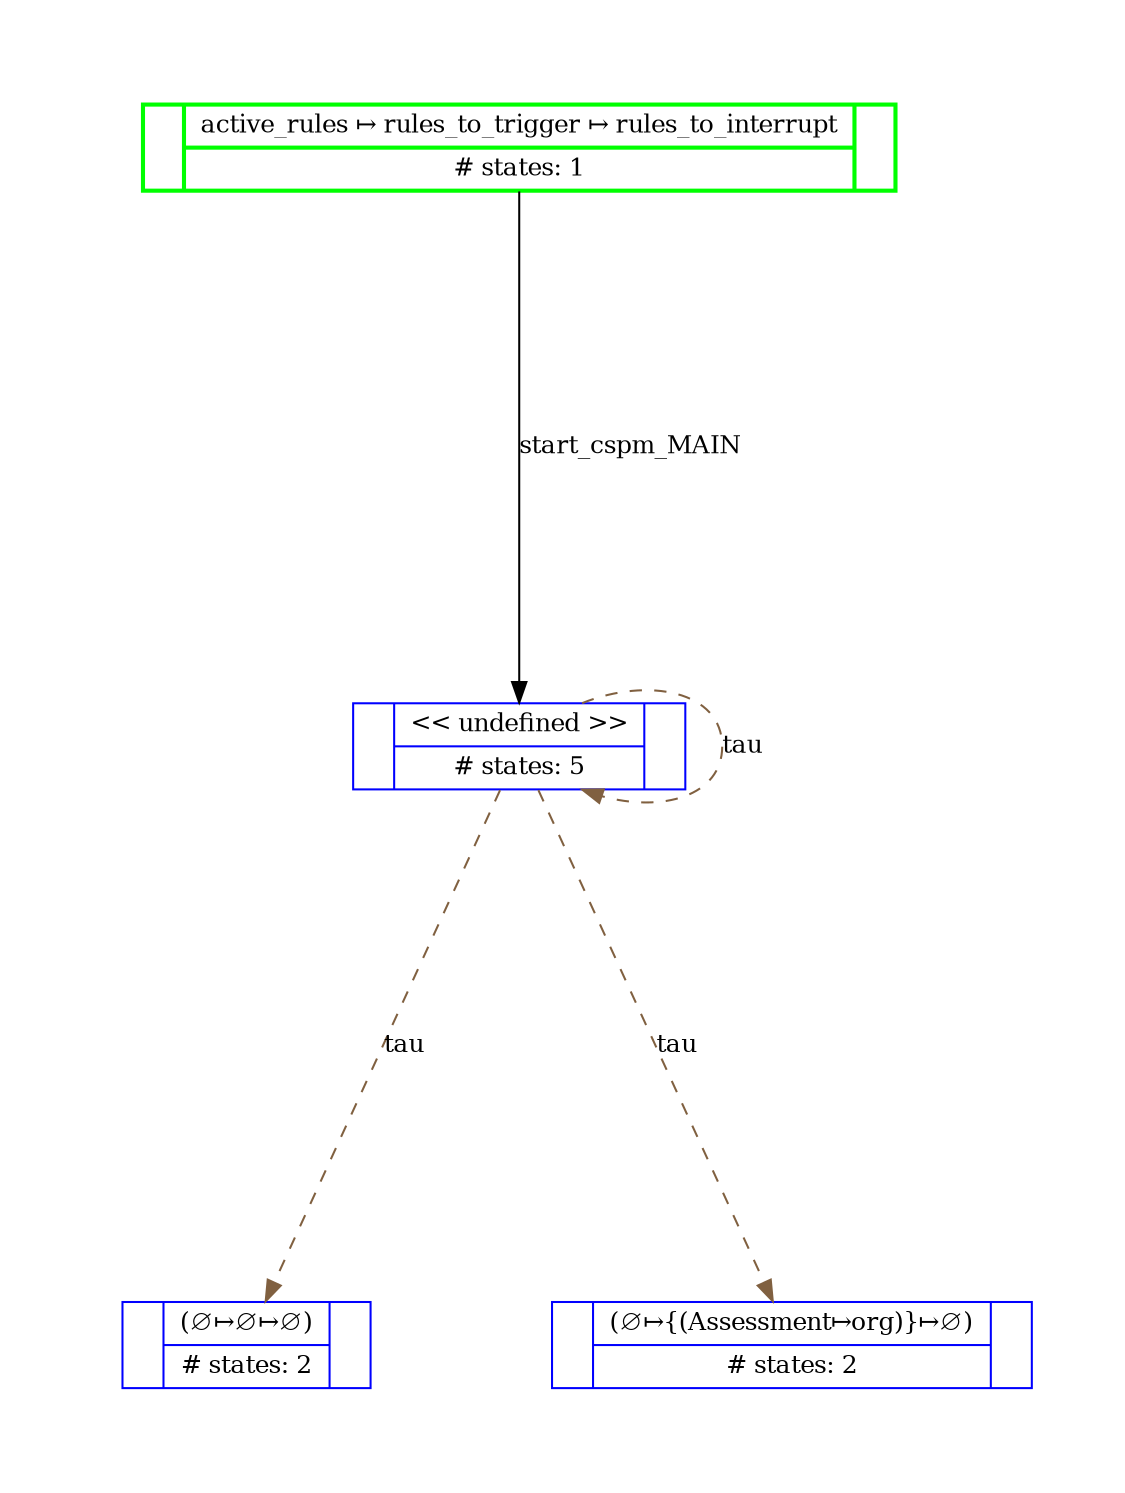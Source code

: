 digraph prob_graph { graph [page="8.5, 11",ratio=fill,size="7.5,10"];
 1 [shape=record, style="bold", color="green", fontsize=12, label="|{active_rules &#8614; rules_to_trigger &#8614; rules_to_interrupt\n|# states: 1}|"];
 2 [shape=record, color="blue", fontsize=12, label="|{\<\< undefined \>\>\n|# states: 5}|"];
 3 [shape=record, color="blue", fontsize=12, label="|{(&empty;&#8614;&empty;&#8614;&empty;)\n|# states: 2}|"];
 4 [shape=record, color="blue", fontsize=12, label="|{(&empty;&#8614;\{(Assessment&#8614;org)\}&#8614;&empty;)\n|# states: 2}|"];


 1 ->  2 [color="black", label="start_cspm_MAIN", fontsize=12];
 2 ->  2 [color="#806040",style="dashed", label="tau", fontsize=12];
 2 ->  3 [color="#806040",style="dashed", label="tau", fontsize=12];
 2 ->  4 [color="#806040",style="dashed", label="tau", fontsize=12];

}
